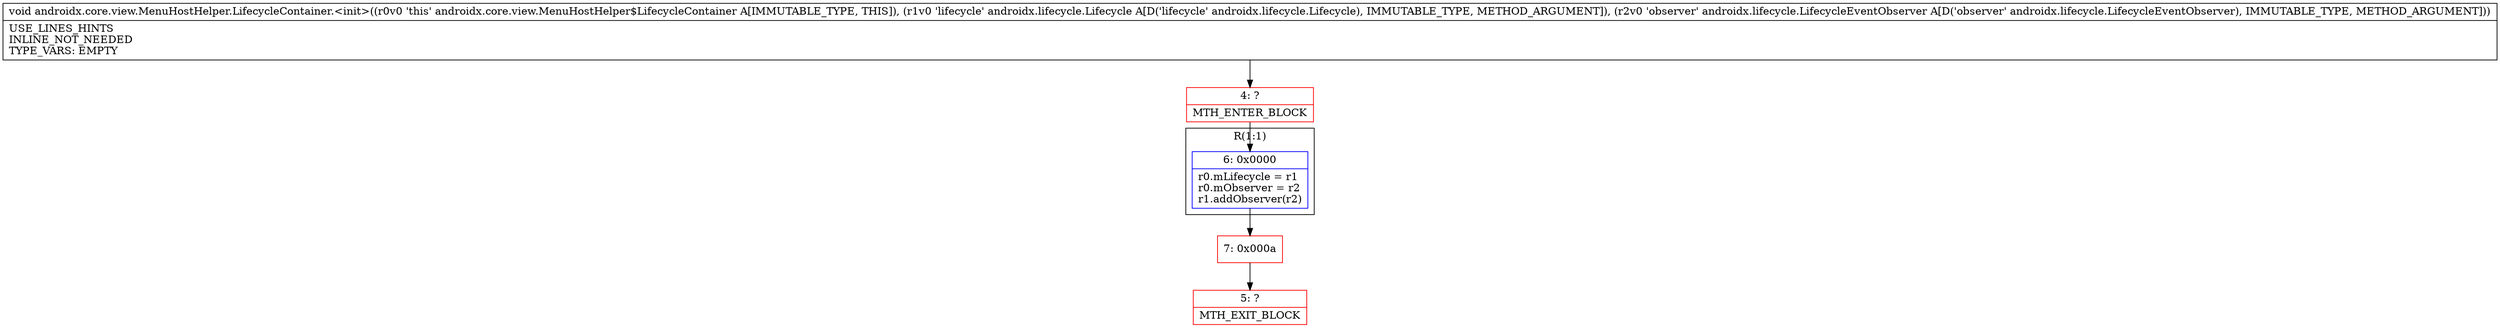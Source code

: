 digraph "CFG forandroidx.core.view.MenuHostHelper.LifecycleContainer.\<init\>(Landroidx\/lifecycle\/Lifecycle;Landroidx\/lifecycle\/LifecycleEventObserver;)V" {
subgraph cluster_Region_722259283 {
label = "R(1:1)";
node [shape=record,color=blue];
Node_6 [shape=record,label="{6\:\ 0x0000|r0.mLifecycle = r1\lr0.mObserver = r2\lr1.addObserver(r2)\l}"];
}
Node_4 [shape=record,color=red,label="{4\:\ ?|MTH_ENTER_BLOCK\l}"];
Node_7 [shape=record,color=red,label="{7\:\ 0x000a}"];
Node_5 [shape=record,color=red,label="{5\:\ ?|MTH_EXIT_BLOCK\l}"];
MethodNode[shape=record,label="{void androidx.core.view.MenuHostHelper.LifecycleContainer.\<init\>((r0v0 'this' androidx.core.view.MenuHostHelper$LifecycleContainer A[IMMUTABLE_TYPE, THIS]), (r1v0 'lifecycle' androidx.lifecycle.Lifecycle A[D('lifecycle' androidx.lifecycle.Lifecycle), IMMUTABLE_TYPE, METHOD_ARGUMENT]), (r2v0 'observer' androidx.lifecycle.LifecycleEventObserver A[D('observer' androidx.lifecycle.LifecycleEventObserver), IMMUTABLE_TYPE, METHOD_ARGUMENT]))  | USE_LINES_HINTS\lINLINE_NOT_NEEDED\lTYPE_VARS: EMPTY\l}"];
MethodNode -> Node_4;Node_6 -> Node_7;
Node_4 -> Node_6;
Node_7 -> Node_5;
}

